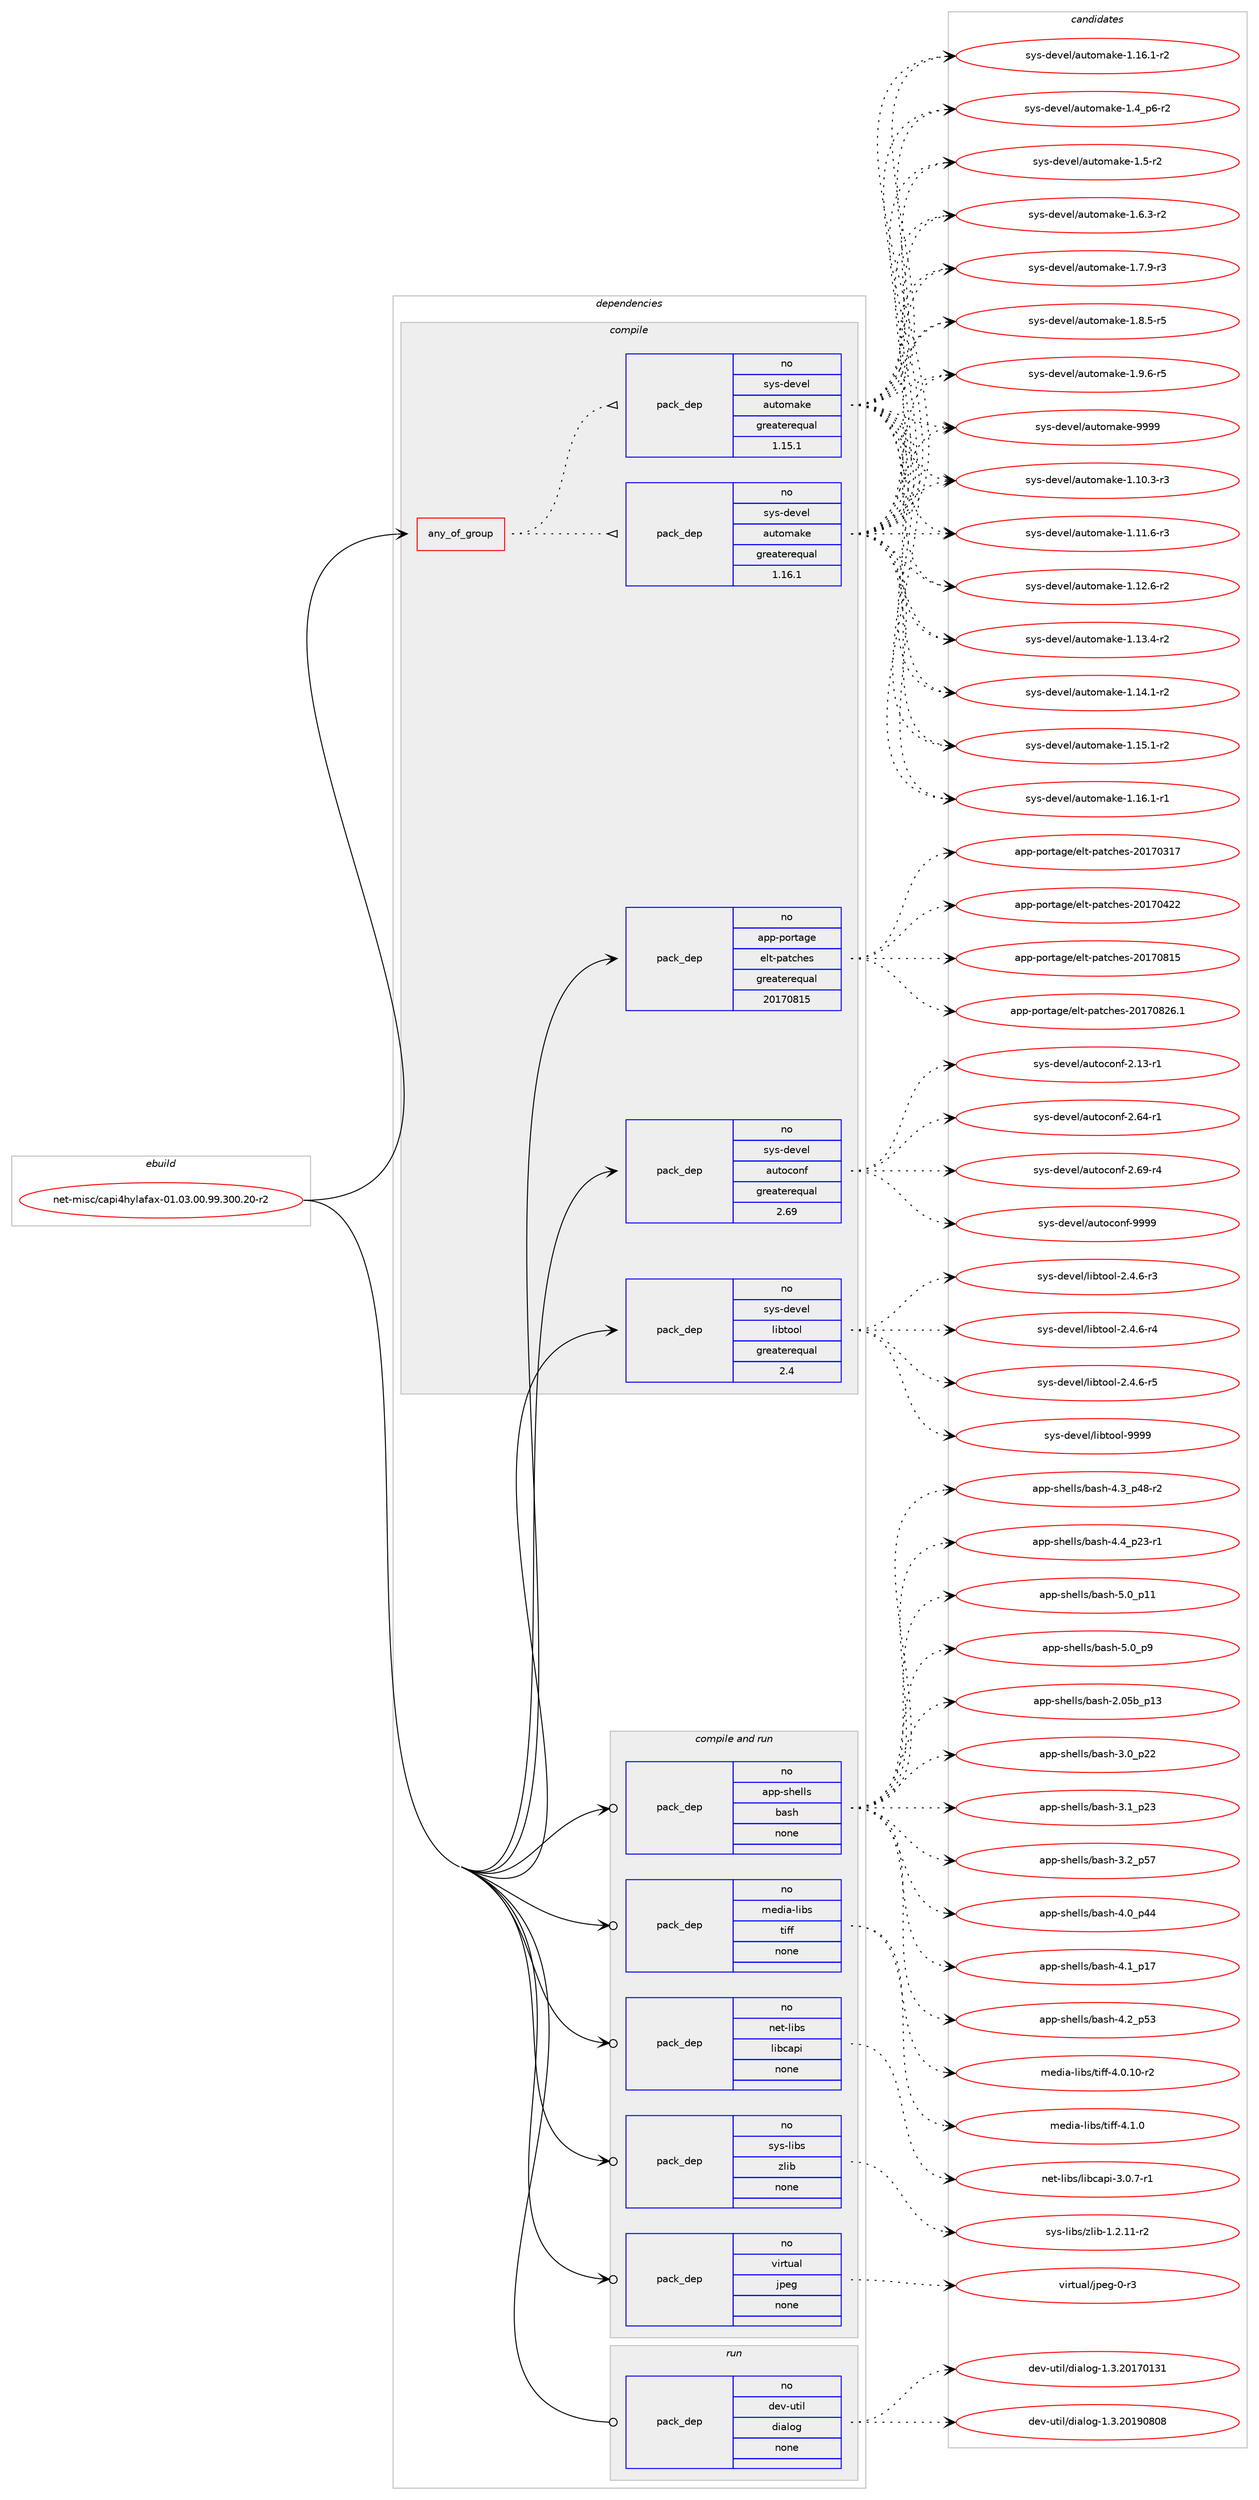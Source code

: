 digraph prolog {

# *************
# Graph options
# *************

newrank=true;
concentrate=true;
compound=true;
graph [rankdir=LR,fontname=Helvetica,fontsize=10,ranksep=1.5];#, ranksep=2.5, nodesep=0.2];
edge  [arrowhead=vee];
node  [fontname=Helvetica,fontsize=10];

# **********
# The ebuild
# **********

subgraph cluster_leftcol {
color=gray;
rank=same;
label=<<i>ebuild</i>>;
id [label="net-misc/capi4hylafax-01.03.00.99.300.20-r2", color=red, width=4, href="../net-misc/capi4hylafax-01.03.00.99.300.20-r2.svg"];
}

# ****************
# The dependencies
# ****************

subgraph cluster_midcol {
color=gray;
label=<<i>dependencies</i>>;
subgraph cluster_compile {
fillcolor="#eeeeee";
style=filled;
label=<<i>compile</i>>;
subgraph any14140 {
dependency831522 [label=<<TABLE BORDER="0" CELLBORDER="1" CELLSPACING="0" CELLPADDING="4"><TR><TD CELLPADDING="10">any_of_group</TD></TR></TABLE>>, shape=none, color=red];subgraph pack614141 {
dependency831523 [label=<<TABLE BORDER="0" CELLBORDER="1" CELLSPACING="0" CELLPADDING="4" WIDTH="220"><TR><TD ROWSPAN="6" CELLPADDING="30">pack_dep</TD></TR><TR><TD WIDTH="110">no</TD></TR><TR><TD>sys-devel</TD></TR><TR><TD>automake</TD></TR><TR><TD>greaterequal</TD></TR><TR><TD>1.16.1</TD></TR></TABLE>>, shape=none, color=blue];
}
dependency831522:e -> dependency831523:w [weight=20,style="dotted",arrowhead="oinv"];
subgraph pack614142 {
dependency831524 [label=<<TABLE BORDER="0" CELLBORDER="1" CELLSPACING="0" CELLPADDING="4" WIDTH="220"><TR><TD ROWSPAN="6" CELLPADDING="30">pack_dep</TD></TR><TR><TD WIDTH="110">no</TD></TR><TR><TD>sys-devel</TD></TR><TR><TD>automake</TD></TR><TR><TD>greaterequal</TD></TR><TR><TD>1.15.1</TD></TR></TABLE>>, shape=none, color=blue];
}
dependency831522:e -> dependency831524:w [weight=20,style="dotted",arrowhead="oinv"];
}
id:e -> dependency831522:w [weight=20,style="solid",arrowhead="vee"];
subgraph pack614143 {
dependency831525 [label=<<TABLE BORDER="0" CELLBORDER="1" CELLSPACING="0" CELLPADDING="4" WIDTH="220"><TR><TD ROWSPAN="6" CELLPADDING="30">pack_dep</TD></TR><TR><TD WIDTH="110">no</TD></TR><TR><TD>app-portage</TD></TR><TR><TD>elt-patches</TD></TR><TR><TD>greaterequal</TD></TR><TR><TD>20170815</TD></TR></TABLE>>, shape=none, color=blue];
}
id:e -> dependency831525:w [weight=20,style="solid",arrowhead="vee"];
subgraph pack614144 {
dependency831526 [label=<<TABLE BORDER="0" CELLBORDER="1" CELLSPACING="0" CELLPADDING="4" WIDTH="220"><TR><TD ROWSPAN="6" CELLPADDING="30">pack_dep</TD></TR><TR><TD WIDTH="110">no</TD></TR><TR><TD>sys-devel</TD></TR><TR><TD>autoconf</TD></TR><TR><TD>greaterequal</TD></TR><TR><TD>2.69</TD></TR></TABLE>>, shape=none, color=blue];
}
id:e -> dependency831526:w [weight=20,style="solid",arrowhead="vee"];
subgraph pack614145 {
dependency831527 [label=<<TABLE BORDER="0" CELLBORDER="1" CELLSPACING="0" CELLPADDING="4" WIDTH="220"><TR><TD ROWSPAN="6" CELLPADDING="30">pack_dep</TD></TR><TR><TD WIDTH="110">no</TD></TR><TR><TD>sys-devel</TD></TR><TR><TD>libtool</TD></TR><TR><TD>greaterequal</TD></TR><TR><TD>2.4</TD></TR></TABLE>>, shape=none, color=blue];
}
id:e -> dependency831527:w [weight=20,style="solid",arrowhead="vee"];
}
subgraph cluster_compileandrun {
fillcolor="#eeeeee";
style=filled;
label=<<i>compile and run</i>>;
subgraph pack614146 {
dependency831528 [label=<<TABLE BORDER="0" CELLBORDER="1" CELLSPACING="0" CELLPADDING="4" WIDTH="220"><TR><TD ROWSPAN="6" CELLPADDING="30">pack_dep</TD></TR><TR><TD WIDTH="110">no</TD></TR><TR><TD>app-shells</TD></TR><TR><TD>bash</TD></TR><TR><TD>none</TD></TR><TR><TD></TD></TR></TABLE>>, shape=none, color=blue];
}
id:e -> dependency831528:w [weight=20,style="solid",arrowhead="odotvee"];
subgraph pack614147 {
dependency831529 [label=<<TABLE BORDER="0" CELLBORDER="1" CELLSPACING="0" CELLPADDING="4" WIDTH="220"><TR><TD ROWSPAN="6" CELLPADDING="30">pack_dep</TD></TR><TR><TD WIDTH="110">no</TD></TR><TR><TD>media-libs</TD></TR><TR><TD>tiff</TD></TR><TR><TD>none</TD></TR><TR><TD></TD></TR></TABLE>>, shape=none, color=blue];
}
id:e -> dependency831529:w [weight=20,style="solid",arrowhead="odotvee"];
subgraph pack614148 {
dependency831530 [label=<<TABLE BORDER="0" CELLBORDER="1" CELLSPACING="0" CELLPADDING="4" WIDTH="220"><TR><TD ROWSPAN="6" CELLPADDING="30">pack_dep</TD></TR><TR><TD WIDTH="110">no</TD></TR><TR><TD>net-libs</TD></TR><TR><TD>libcapi</TD></TR><TR><TD>none</TD></TR><TR><TD></TD></TR></TABLE>>, shape=none, color=blue];
}
id:e -> dependency831530:w [weight=20,style="solid",arrowhead="odotvee"];
subgraph pack614149 {
dependency831531 [label=<<TABLE BORDER="0" CELLBORDER="1" CELLSPACING="0" CELLPADDING="4" WIDTH="220"><TR><TD ROWSPAN="6" CELLPADDING="30">pack_dep</TD></TR><TR><TD WIDTH="110">no</TD></TR><TR><TD>sys-libs</TD></TR><TR><TD>zlib</TD></TR><TR><TD>none</TD></TR><TR><TD></TD></TR></TABLE>>, shape=none, color=blue];
}
id:e -> dependency831531:w [weight=20,style="solid",arrowhead="odotvee"];
subgraph pack614150 {
dependency831532 [label=<<TABLE BORDER="0" CELLBORDER="1" CELLSPACING="0" CELLPADDING="4" WIDTH="220"><TR><TD ROWSPAN="6" CELLPADDING="30">pack_dep</TD></TR><TR><TD WIDTH="110">no</TD></TR><TR><TD>virtual</TD></TR><TR><TD>jpeg</TD></TR><TR><TD>none</TD></TR><TR><TD></TD></TR></TABLE>>, shape=none, color=blue];
}
id:e -> dependency831532:w [weight=20,style="solid",arrowhead="odotvee"];
}
subgraph cluster_run {
fillcolor="#eeeeee";
style=filled;
label=<<i>run</i>>;
subgraph pack614151 {
dependency831533 [label=<<TABLE BORDER="0" CELLBORDER="1" CELLSPACING="0" CELLPADDING="4" WIDTH="220"><TR><TD ROWSPAN="6" CELLPADDING="30">pack_dep</TD></TR><TR><TD WIDTH="110">no</TD></TR><TR><TD>dev-util</TD></TR><TR><TD>dialog</TD></TR><TR><TD>none</TD></TR><TR><TD></TD></TR></TABLE>>, shape=none, color=blue];
}
id:e -> dependency831533:w [weight=20,style="solid",arrowhead="odot"];
}
}

# **************
# The candidates
# **************

subgraph cluster_choices {
rank=same;
color=gray;
label=<<i>candidates</i>>;

subgraph choice614141 {
color=black;
nodesep=1;
choice11512111545100101118101108479711711611110997107101454946494846514511451 [label="sys-devel/automake-1.10.3-r3", color=red, width=4,href="../sys-devel/automake-1.10.3-r3.svg"];
choice11512111545100101118101108479711711611110997107101454946494946544511451 [label="sys-devel/automake-1.11.6-r3", color=red, width=4,href="../sys-devel/automake-1.11.6-r3.svg"];
choice11512111545100101118101108479711711611110997107101454946495046544511450 [label="sys-devel/automake-1.12.6-r2", color=red, width=4,href="../sys-devel/automake-1.12.6-r2.svg"];
choice11512111545100101118101108479711711611110997107101454946495146524511450 [label="sys-devel/automake-1.13.4-r2", color=red, width=4,href="../sys-devel/automake-1.13.4-r2.svg"];
choice11512111545100101118101108479711711611110997107101454946495246494511450 [label="sys-devel/automake-1.14.1-r2", color=red, width=4,href="../sys-devel/automake-1.14.1-r2.svg"];
choice11512111545100101118101108479711711611110997107101454946495346494511450 [label="sys-devel/automake-1.15.1-r2", color=red, width=4,href="../sys-devel/automake-1.15.1-r2.svg"];
choice11512111545100101118101108479711711611110997107101454946495446494511449 [label="sys-devel/automake-1.16.1-r1", color=red, width=4,href="../sys-devel/automake-1.16.1-r1.svg"];
choice11512111545100101118101108479711711611110997107101454946495446494511450 [label="sys-devel/automake-1.16.1-r2", color=red, width=4,href="../sys-devel/automake-1.16.1-r2.svg"];
choice115121115451001011181011084797117116111109971071014549465295112544511450 [label="sys-devel/automake-1.4_p6-r2", color=red, width=4,href="../sys-devel/automake-1.4_p6-r2.svg"];
choice11512111545100101118101108479711711611110997107101454946534511450 [label="sys-devel/automake-1.5-r2", color=red, width=4,href="../sys-devel/automake-1.5-r2.svg"];
choice115121115451001011181011084797117116111109971071014549465446514511450 [label="sys-devel/automake-1.6.3-r2", color=red, width=4,href="../sys-devel/automake-1.6.3-r2.svg"];
choice115121115451001011181011084797117116111109971071014549465546574511451 [label="sys-devel/automake-1.7.9-r3", color=red, width=4,href="../sys-devel/automake-1.7.9-r3.svg"];
choice115121115451001011181011084797117116111109971071014549465646534511453 [label="sys-devel/automake-1.8.5-r5", color=red, width=4,href="../sys-devel/automake-1.8.5-r5.svg"];
choice115121115451001011181011084797117116111109971071014549465746544511453 [label="sys-devel/automake-1.9.6-r5", color=red, width=4,href="../sys-devel/automake-1.9.6-r5.svg"];
choice115121115451001011181011084797117116111109971071014557575757 [label="sys-devel/automake-9999", color=red, width=4,href="../sys-devel/automake-9999.svg"];
dependency831523:e -> choice11512111545100101118101108479711711611110997107101454946494846514511451:w [style=dotted,weight="100"];
dependency831523:e -> choice11512111545100101118101108479711711611110997107101454946494946544511451:w [style=dotted,weight="100"];
dependency831523:e -> choice11512111545100101118101108479711711611110997107101454946495046544511450:w [style=dotted,weight="100"];
dependency831523:e -> choice11512111545100101118101108479711711611110997107101454946495146524511450:w [style=dotted,weight="100"];
dependency831523:e -> choice11512111545100101118101108479711711611110997107101454946495246494511450:w [style=dotted,weight="100"];
dependency831523:e -> choice11512111545100101118101108479711711611110997107101454946495346494511450:w [style=dotted,weight="100"];
dependency831523:e -> choice11512111545100101118101108479711711611110997107101454946495446494511449:w [style=dotted,weight="100"];
dependency831523:e -> choice11512111545100101118101108479711711611110997107101454946495446494511450:w [style=dotted,weight="100"];
dependency831523:e -> choice115121115451001011181011084797117116111109971071014549465295112544511450:w [style=dotted,weight="100"];
dependency831523:e -> choice11512111545100101118101108479711711611110997107101454946534511450:w [style=dotted,weight="100"];
dependency831523:e -> choice115121115451001011181011084797117116111109971071014549465446514511450:w [style=dotted,weight="100"];
dependency831523:e -> choice115121115451001011181011084797117116111109971071014549465546574511451:w [style=dotted,weight="100"];
dependency831523:e -> choice115121115451001011181011084797117116111109971071014549465646534511453:w [style=dotted,weight="100"];
dependency831523:e -> choice115121115451001011181011084797117116111109971071014549465746544511453:w [style=dotted,weight="100"];
dependency831523:e -> choice115121115451001011181011084797117116111109971071014557575757:w [style=dotted,weight="100"];
}
subgraph choice614142 {
color=black;
nodesep=1;
choice11512111545100101118101108479711711611110997107101454946494846514511451 [label="sys-devel/automake-1.10.3-r3", color=red, width=4,href="../sys-devel/automake-1.10.3-r3.svg"];
choice11512111545100101118101108479711711611110997107101454946494946544511451 [label="sys-devel/automake-1.11.6-r3", color=red, width=4,href="../sys-devel/automake-1.11.6-r3.svg"];
choice11512111545100101118101108479711711611110997107101454946495046544511450 [label="sys-devel/automake-1.12.6-r2", color=red, width=4,href="../sys-devel/automake-1.12.6-r2.svg"];
choice11512111545100101118101108479711711611110997107101454946495146524511450 [label="sys-devel/automake-1.13.4-r2", color=red, width=4,href="../sys-devel/automake-1.13.4-r2.svg"];
choice11512111545100101118101108479711711611110997107101454946495246494511450 [label="sys-devel/automake-1.14.1-r2", color=red, width=4,href="../sys-devel/automake-1.14.1-r2.svg"];
choice11512111545100101118101108479711711611110997107101454946495346494511450 [label="sys-devel/automake-1.15.1-r2", color=red, width=4,href="../sys-devel/automake-1.15.1-r2.svg"];
choice11512111545100101118101108479711711611110997107101454946495446494511449 [label="sys-devel/automake-1.16.1-r1", color=red, width=4,href="../sys-devel/automake-1.16.1-r1.svg"];
choice11512111545100101118101108479711711611110997107101454946495446494511450 [label="sys-devel/automake-1.16.1-r2", color=red, width=4,href="../sys-devel/automake-1.16.1-r2.svg"];
choice115121115451001011181011084797117116111109971071014549465295112544511450 [label="sys-devel/automake-1.4_p6-r2", color=red, width=4,href="../sys-devel/automake-1.4_p6-r2.svg"];
choice11512111545100101118101108479711711611110997107101454946534511450 [label="sys-devel/automake-1.5-r2", color=red, width=4,href="../sys-devel/automake-1.5-r2.svg"];
choice115121115451001011181011084797117116111109971071014549465446514511450 [label="sys-devel/automake-1.6.3-r2", color=red, width=4,href="../sys-devel/automake-1.6.3-r2.svg"];
choice115121115451001011181011084797117116111109971071014549465546574511451 [label="sys-devel/automake-1.7.9-r3", color=red, width=4,href="../sys-devel/automake-1.7.9-r3.svg"];
choice115121115451001011181011084797117116111109971071014549465646534511453 [label="sys-devel/automake-1.8.5-r5", color=red, width=4,href="../sys-devel/automake-1.8.5-r5.svg"];
choice115121115451001011181011084797117116111109971071014549465746544511453 [label="sys-devel/automake-1.9.6-r5", color=red, width=4,href="../sys-devel/automake-1.9.6-r5.svg"];
choice115121115451001011181011084797117116111109971071014557575757 [label="sys-devel/automake-9999", color=red, width=4,href="../sys-devel/automake-9999.svg"];
dependency831524:e -> choice11512111545100101118101108479711711611110997107101454946494846514511451:w [style=dotted,weight="100"];
dependency831524:e -> choice11512111545100101118101108479711711611110997107101454946494946544511451:w [style=dotted,weight="100"];
dependency831524:e -> choice11512111545100101118101108479711711611110997107101454946495046544511450:w [style=dotted,weight="100"];
dependency831524:e -> choice11512111545100101118101108479711711611110997107101454946495146524511450:w [style=dotted,weight="100"];
dependency831524:e -> choice11512111545100101118101108479711711611110997107101454946495246494511450:w [style=dotted,weight="100"];
dependency831524:e -> choice11512111545100101118101108479711711611110997107101454946495346494511450:w [style=dotted,weight="100"];
dependency831524:e -> choice11512111545100101118101108479711711611110997107101454946495446494511449:w [style=dotted,weight="100"];
dependency831524:e -> choice11512111545100101118101108479711711611110997107101454946495446494511450:w [style=dotted,weight="100"];
dependency831524:e -> choice115121115451001011181011084797117116111109971071014549465295112544511450:w [style=dotted,weight="100"];
dependency831524:e -> choice11512111545100101118101108479711711611110997107101454946534511450:w [style=dotted,weight="100"];
dependency831524:e -> choice115121115451001011181011084797117116111109971071014549465446514511450:w [style=dotted,weight="100"];
dependency831524:e -> choice115121115451001011181011084797117116111109971071014549465546574511451:w [style=dotted,weight="100"];
dependency831524:e -> choice115121115451001011181011084797117116111109971071014549465646534511453:w [style=dotted,weight="100"];
dependency831524:e -> choice115121115451001011181011084797117116111109971071014549465746544511453:w [style=dotted,weight="100"];
dependency831524:e -> choice115121115451001011181011084797117116111109971071014557575757:w [style=dotted,weight="100"];
}
subgraph choice614143 {
color=black;
nodesep=1;
choice97112112451121111141169710310147101108116451129711699104101115455048495548514955 [label="app-portage/elt-patches-20170317", color=red, width=4,href="../app-portage/elt-patches-20170317.svg"];
choice97112112451121111141169710310147101108116451129711699104101115455048495548525050 [label="app-portage/elt-patches-20170422", color=red, width=4,href="../app-portage/elt-patches-20170422.svg"];
choice97112112451121111141169710310147101108116451129711699104101115455048495548564953 [label="app-portage/elt-patches-20170815", color=red, width=4,href="../app-portage/elt-patches-20170815.svg"];
choice971121124511211111411697103101471011081164511297116991041011154550484955485650544649 [label="app-portage/elt-patches-20170826.1", color=red, width=4,href="../app-portage/elt-patches-20170826.1.svg"];
dependency831525:e -> choice97112112451121111141169710310147101108116451129711699104101115455048495548514955:w [style=dotted,weight="100"];
dependency831525:e -> choice97112112451121111141169710310147101108116451129711699104101115455048495548525050:w [style=dotted,weight="100"];
dependency831525:e -> choice97112112451121111141169710310147101108116451129711699104101115455048495548564953:w [style=dotted,weight="100"];
dependency831525:e -> choice971121124511211111411697103101471011081164511297116991041011154550484955485650544649:w [style=dotted,weight="100"];
}
subgraph choice614144 {
color=black;
nodesep=1;
choice1151211154510010111810110847971171161119911111010245504649514511449 [label="sys-devel/autoconf-2.13-r1", color=red, width=4,href="../sys-devel/autoconf-2.13-r1.svg"];
choice1151211154510010111810110847971171161119911111010245504654524511449 [label="sys-devel/autoconf-2.64-r1", color=red, width=4,href="../sys-devel/autoconf-2.64-r1.svg"];
choice1151211154510010111810110847971171161119911111010245504654574511452 [label="sys-devel/autoconf-2.69-r4", color=red, width=4,href="../sys-devel/autoconf-2.69-r4.svg"];
choice115121115451001011181011084797117116111991111101024557575757 [label="sys-devel/autoconf-9999", color=red, width=4,href="../sys-devel/autoconf-9999.svg"];
dependency831526:e -> choice1151211154510010111810110847971171161119911111010245504649514511449:w [style=dotted,weight="100"];
dependency831526:e -> choice1151211154510010111810110847971171161119911111010245504654524511449:w [style=dotted,weight="100"];
dependency831526:e -> choice1151211154510010111810110847971171161119911111010245504654574511452:w [style=dotted,weight="100"];
dependency831526:e -> choice115121115451001011181011084797117116111991111101024557575757:w [style=dotted,weight="100"];
}
subgraph choice614145 {
color=black;
nodesep=1;
choice1151211154510010111810110847108105981161111111084550465246544511451 [label="sys-devel/libtool-2.4.6-r3", color=red, width=4,href="../sys-devel/libtool-2.4.6-r3.svg"];
choice1151211154510010111810110847108105981161111111084550465246544511452 [label="sys-devel/libtool-2.4.6-r4", color=red, width=4,href="../sys-devel/libtool-2.4.6-r4.svg"];
choice1151211154510010111810110847108105981161111111084550465246544511453 [label="sys-devel/libtool-2.4.6-r5", color=red, width=4,href="../sys-devel/libtool-2.4.6-r5.svg"];
choice1151211154510010111810110847108105981161111111084557575757 [label="sys-devel/libtool-9999", color=red, width=4,href="../sys-devel/libtool-9999.svg"];
dependency831527:e -> choice1151211154510010111810110847108105981161111111084550465246544511451:w [style=dotted,weight="100"];
dependency831527:e -> choice1151211154510010111810110847108105981161111111084550465246544511452:w [style=dotted,weight="100"];
dependency831527:e -> choice1151211154510010111810110847108105981161111111084550465246544511453:w [style=dotted,weight="100"];
dependency831527:e -> choice1151211154510010111810110847108105981161111111084557575757:w [style=dotted,weight="100"];
}
subgraph choice614146 {
color=black;
nodesep=1;
choice9711211245115104101108108115479897115104455046485398951124951 [label="app-shells/bash-2.05b_p13", color=red, width=4,href="../app-shells/bash-2.05b_p13.svg"];
choice971121124511510410110810811547989711510445514648951125050 [label="app-shells/bash-3.0_p22", color=red, width=4,href="../app-shells/bash-3.0_p22.svg"];
choice971121124511510410110810811547989711510445514649951125051 [label="app-shells/bash-3.1_p23", color=red, width=4,href="../app-shells/bash-3.1_p23.svg"];
choice971121124511510410110810811547989711510445514650951125355 [label="app-shells/bash-3.2_p57", color=red, width=4,href="../app-shells/bash-3.2_p57.svg"];
choice971121124511510410110810811547989711510445524648951125252 [label="app-shells/bash-4.0_p44", color=red, width=4,href="../app-shells/bash-4.0_p44.svg"];
choice971121124511510410110810811547989711510445524649951124955 [label="app-shells/bash-4.1_p17", color=red, width=4,href="../app-shells/bash-4.1_p17.svg"];
choice971121124511510410110810811547989711510445524650951125351 [label="app-shells/bash-4.2_p53", color=red, width=4,href="../app-shells/bash-4.2_p53.svg"];
choice9711211245115104101108108115479897115104455246519511252564511450 [label="app-shells/bash-4.3_p48-r2", color=red, width=4,href="../app-shells/bash-4.3_p48-r2.svg"];
choice9711211245115104101108108115479897115104455246529511250514511449 [label="app-shells/bash-4.4_p23-r1", color=red, width=4,href="../app-shells/bash-4.4_p23-r1.svg"];
choice971121124511510410110810811547989711510445534648951124949 [label="app-shells/bash-5.0_p11", color=red, width=4,href="../app-shells/bash-5.0_p11.svg"];
choice9711211245115104101108108115479897115104455346489511257 [label="app-shells/bash-5.0_p9", color=red, width=4,href="../app-shells/bash-5.0_p9.svg"];
dependency831528:e -> choice9711211245115104101108108115479897115104455046485398951124951:w [style=dotted,weight="100"];
dependency831528:e -> choice971121124511510410110810811547989711510445514648951125050:w [style=dotted,weight="100"];
dependency831528:e -> choice971121124511510410110810811547989711510445514649951125051:w [style=dotted,weight="100"];
dependency831528:e -> choice971121124511510410110810811547989711510445514650951125355:w [style=dotted,weight="100"];
dependency831528:e -> choice971121124511510410110810811547989711510445524648951125252:w [style=dotted,weight="100"];
dependency831528:e -> choice971121124511510410110810811547989711510445524649951124955:w [style=dotted,weight="100"];
dependency831528:e -> choice971121124511510410110810811547989711510445524650951125351:w [style=dotted,weight="100"];
dependency831528:e -> choice9711211245115104101108108115479897115104455246519511252564511450:w [style=dotted,weight="100"];
dependency831528:e -> choice9711211245115104101108108115479897115104455246529511250514511449:w [style=dotted,weight="100"];
dependency831528:e -> choice971121124511510410110810811547989711510445534648951124949:w [style=dotted,weight="100"];
dependency831528:e -> choice9711211245115104101108108115479897115104455346489511257:w [style=dotted,weight="100"];
}
subgraph choice614147 {
color=black;
nodesep=1;
choice10910110010597451081059811547116105102102455246484649484511450 [label="media-libs/tiff-4.0.10-r2", color=red, width=4,href="../media-libs/tiff-4.0.10-r2.svg"];
choice10910110010597451081059811547116105102102455246494648 [label="media-libs/tiff-4.1.0", color=red, width=4,href="../media-libs/tiff-4.1.0.svg"];
dependency831529:e -> choice10910110010597451081059811547116105102102455246484649484511450:w [style=dotted,weight="100"];
dependency831529:e -> choice10910110010597451081059811547116105102102455246494648:w [style=dotted,weight="100"];
}
subgraph choice614148 {
color=black;
nodesep=1;
choice1101011164510810598115471081059899971121054551464846554511449 [label="net-libs/libcapi-3.0.7-r1", color=red, width=4,href="../net-libs/libcapi-3.0.7-r1.svg"];
dependency831530:e -> choice1101011164510810598115471081059899971121054551464846554511449:w [style=dotted,weight="100"];
}
subgraph choice614149 {
color=black;
nodesep=1;
choice11512111545108105981154712210810598454946504649494511450 [label="sys-libs/zlib-1.2.11-r2", color=red, width=4,href="../sys-libs/zlib-1.2.11-r2.svg"];
dependency831531:e -> choice11512111545108105981154712210810598454946504649494511450:w [style=dotted,weight="100"];
}
subgraph choice614150 {
color=black;
nodesep=1;
choice118105114116117971084710611210110345484511451 [label="virtual/jpeg-0-r3", color=red, width=4,href="../virtual/jpeg-0-r3.svg"];
dependency831532:e -> choice118105114116117971084710611210110345484511451:w [style=dotted,weight="100"];
}
subgraph choice614151 {
color=black;
nodesep=1;
choice10010111845117116105108471001059710811110345494651465048495548495149 [label="dev-util/dialog-1.3.20170131", color=red, width=4,href="../dev-util/dialog-1.3.20170131.svg"];
choice10010111845117116105108471001059710811110345494651465048495748564856 [label="dev-util/dialog-1.3.20190808", color=red, width=4,href="../dev-util/dialog-1.3.20190808.svg"];
dependency831533:e -> choice10010111845117116105108471001059710811110345494651465048495548495149:w [style=dotted,weight="100"];
dependency831533:e -> choice10010111845117116105108471001059710811110345494651465048495748564856:w [style=dotted,weight="100"];
}
}

}
